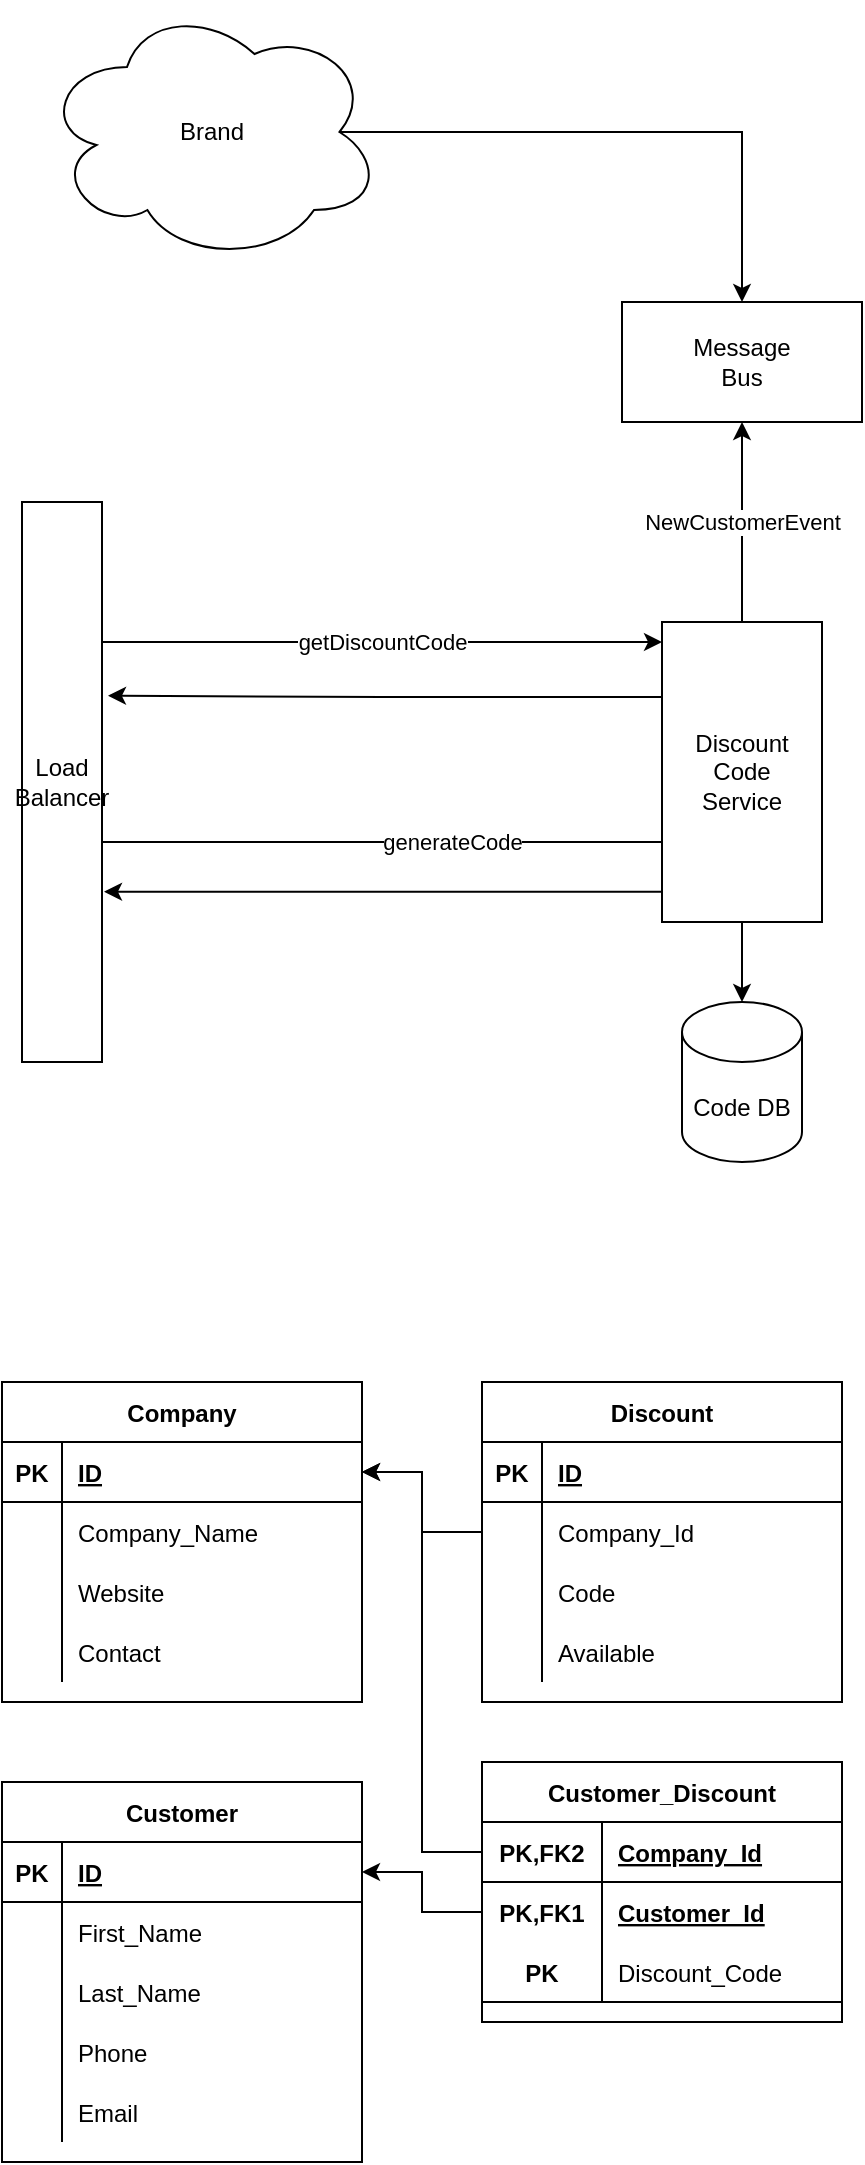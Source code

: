<mxfile version="14.5.3" type="github">
  <diagram id="on9RgaRHBnsYt52KYIE1" name="Page-1">
    <mxGraphModel dx="1426" dy="831" grid="1" gridSize="10" guides="1" tooltips="1" connect="1" arrows="1" fold="1" page="1" pageScale="1" pageWidth="850" pageHeight="1100" math="0" shadow="0">
      <root>
        <mxCell id="0" />
        <mxCell id="1" parent="0" />
        <mxCell id="MnaCelWY265gwa61CZzA-89" value="generateCode" style="edgeStyle=orthogonalEdgeStyle;rounded=0;orthogonalLoop=1;jettySize=auto;html=1;entryX=0.125;entryY=0.333;entryDx=0;entryDy=0;entryPerimeter=0;" parent="1" source="MnaCelWY265gwa61CZzA-1" target="MnaCelWY265gwa61CZzA-2" edge="1">
          <mxGeometry relative="1" as="geometry">
            <mxPoint x="170" y="420" as="targetPoint" />
            <Array as="points">
              <mxPoint x="150" y="450" />
              <mxPoint x="150" y="450" />
            </Array>
          </mxGeometry>
        </mxCell>
        <mxCell id="MnaCelWY265gwa61CZzA-91" value="getDiscountCode" style="edgeStyle=orthogonalEdgeStyle;rounded=0;orthogonalLoop=1;jettySize=auto;html=1;exitX=1;exitY=0.25;exitDx=0;exitDy=0;entryX=0;entryY=0.067;entryDx=0;entryDy=0;entryPerimeter=0;" parent="1" source="MnaCelWY265gwa61CZzA-1" target="MnaCelWY265gwa61CZzA-2" edge="1">
          <mxGeometry relative="1" as="geometry" />
        </mxCell>
        <mxCell id="MnaCelWY265gwa61CZzA-1" value="Load Balancer" style="rounded=0;whiteSpace=wrap;html=1;" parent="1" vertex="1">
          <mxGeometry x="60" y="280" width="40" height="280" as="geometry" />
        </mxCell>
        <mxCell id="MnaCelWY265gwa61CZzA-5" style="edgeStyle=orthogonalEdgeStyle;rounded=0;orthogonalLoop=1;jettySize=auto;html=1;exitX=0.5;exitY=1;exitDx=0;exitDy=0;" parent="1" source="MnaCelWY265gwa61CZzA-2" target="MnaCelWY265gwa61CZzA-4" edge="1">
          <mxGeometry relative="1" as="geometry" />
        </mxCell>
        <mxCell id="MnaCelWY265gwa61CZzA-7" value="" style="edgeStyle=orthogonalEdgeStyle;rounded=0;orthogonalLoop=1;jettySize=auto;html=1;exitX=0;exitY=0.75;exitDx=0;exitDy=0;entryX=1.025;entryY=0.696;entryDx=0;entryDy=0;entryPerimeter=0;" parent="1" source="MnaCelWY265gwa61CZzA-2" target="MnaCelWY265gwa61CZzA-1" edge="1">
          <mxGeometry relative="1" as="geometry">
            <Array as="points">
              <mxPoint x="380" y="475" />
            </Array>
          </mxGeometry>
        </mxCell>
        <mxCell id="MnaCelWY265gwa61CZzA-92" value="" style="edgeStyle=orthogonalEdgeStyle;rounded=0;orthogonalLoop=1;jettySize=auto;html=1;exitX=0;exitY=0.25;exitDx=0;exitDy=0;entryX=1.075;entryY=0.346;entryDx=0;entryDy=0;entryPerimeter=0;" parent="1" source="MnaCelWY265gwa61CZzA-2" target="MnaCelWY265gwa61CZzA-1" edge="1">
          <mxGeometry relative="1" as="geometry" />
        </mxCell>
        <mxCell id="MnaCelWY265gwa61CZzA-93" value="NewCustomerEvent" style="edgeStyle=orthogonalEdgeStyle;rounded=0;orthogonalLoop=1;jettySize=auto;html=1;exitX=0.5;exitY=0;exitDx=0;exitDy=0;entryX=0.5;entryY=1;entryDx=0;entryDy=0;" parent="1" source="MnaCelWY265gwa61CZzA-2" target="MnaCelWY265gwa61CZzA-11" edge="1">
          <mxGeometry relative="1" as="geometry" />
        </mxCell>
        <mxCell id="MnaCelWY265gwa61CZzA-2" value="&lt;div&gt;Discount&lt;/div&gt;&lt;div&gt;Code&lt;/div&gt;&lt;div&gt;Service&lt;/div&gt;" style="rounded=0;whiteSpace=wrap;html=1;" parent="1" vertex="1">
          <mxGeometry x="380" y="340" width="80" height="150" as="geometry" />
        </mxCell>
        <mxCell id="MnaCelWY265gwa61CZzA-4" value="Code DB" style="shape=cylinder3;whiteSpace=wrap;html=1;boundedLbl=1;backgroundOutline=1;size=15;" parent="1" vertex="1">
          <mxGeometry x="390" y="530" width="60" height="80" as="geometry" />
        </mxCell>
        <mxCell id="MnaCelWY265gwa61CZzA-11" value="&lt;div&gt;Message&lt;/div&gt;&lt;div&gt;Bus&lt;/div&gt;" style="rounded=0;whiteSpace=wrap;html=1;" parent="1" vertex="1">
          <mxGeometry x="360" y="180" width="120" height="60" as="geometry" />
        </mxCell>
        <mxCell id="MnaCelWY265gwa61CZzA-12" value="Company" style="shape=table;startSize=30;container=1;collapsible=1;childLayout=tableLayout;fixedRows=1;rowLines=0;fontStyle=1;align=center;resizeLast=1;" parent="1" vertex="1">
          <mxGeometry x="50" y="720" width="180" height="160" as="geometry" />
        </mxCell>
        <mxCell id="MnaCelWY265gwa61CZzA-13" value="" style="shape=partialRectangle;collapsible=0;dropTarget=0;pointerEvents=0;fillColor=none;top=0;left=0;bottom=1;right=0;points=[[0,0.5],[1,0.5]];portConstraint=eastwest;" parent="MnaCelWY265gwa61CZzA-12" vertex="1">
          <mxGeometry y="30" width="180" height="30" as="geometry" />
        </mxCell>
        <mxCell id="MnaCelWY265gwa61CZzA-14" value="PK" style="shape=partialRectangle;connectable=0;fillColor=none;top=0;left=0;bottom=0;right=0;fontStyle=1;overflow=hidden;" parent="MnaCelWY265gwa61CZzA-13" vertex="1">
          <mxGeometry width="30" height="30" as="geometry" />
        </mxCell>
        <mxCell id="MnaCelWY265gwa61CZzA-15" value="ID" style="shape=partialRectangle;connectable=0;fillColor=none;top=0;left=0;bottom=0;right=0;align=left;spacingLeft=6;fontStyle=5;overflow=hidden;" parent="MnaCelWY265gwa61CZzA-13" vertex="1">
          <mxGeometry x="30" width="150" height="30" as="geometry" />
        </mxCell>
        <mxCell id="MnaCelWY265gwa61CZzA-16" value="" style="shape=partialRectangle;collapsible=0;dropTarget=0;pointerEvents=0;fillColor=none;top=0;left=0;bottom=0;right=0;points=[[0,0.5],[1,0.5]];portConstraint=eastwest;" parent="MnaCelWY265gwa61CZzA-12" vertex="1">
          <mxGeometry y="60" width="180" height="30" as="geometry" />
        </mxCell>
        <mxCell id="MnaCelWY265gwa61CZzA-17" value="" style="shape=partialRectangle;connectable=0;fillColor=none;top=0;left=0;bottom=0;right=0;editable=1;overflow=hidden;" parent="MnaCelWY265gwa61CZzA-16" vertex="1">
          <mxGeometry width="30" height="30" as="geometry" />
        </mxCell>
        <mxCell id="MnaCelWY265gwa61CZzA-18" value="Company_Name" style="shape=partialRectangle;connectable=0;fillColor=none;top=0;left=0;bottom=0;right=0;align=left;spacingLeft=6;overflow=hidden;" parent="MnaCelWY265gwa61CZzA-16" vertex="1">
          <mxGeometry x="30" width="150" height="30" as="geometry" />
        </mxCell>
        <mxCell id="MnaCelWY265gwa61CZzA-19" value="" style="shape=partialRectangle;collapsible=0;dropTarget=0;pointerEvents=0;fillColor=none;top=0;left=0;bottom=0;right=0;points=[[0,0.5],[1,0.5]];portConstraint=eastwest;" parent="MnaCelWY265gwa61CZzA-12" vertex="1">
          <mxGeometry y="90" width="180" height="30" as="geometry" />
        </mxCell>
        <mxCell id="MnaCelWY265gwa61CZzA-20" value="" style="shape=partialRectangle;connectable=0;fillColor=none;top=0;left=0;bottom=0;right=0;editable=1;overflow=hidden;" parent="MnaCelWY265gwa61CZzA-19" vertex="1">
          <mxGeometry width="30" height="30" as="geometry" />
        </mxCell>
        <mxCell id="MnaCelWY265gwa61CZzA-21" value="Website" style="shape=partialRectangle;connectable=0;fillColor=none;top=0;left=0;bottom=0;right=0;align=left;spacingLeft=6;overflow=hidden;" parent="MnaCelWY265gwa61CZzA-19" vertex="1">
          <mxGeometry x="30" width="150" height="30" as="geometry" />
        </mxCell>
        <mxCell id="MnaCelWY265gwa61CZzA-22" value="" style="shape=partialRectangle;collapsible=0;dropTarget=0;pointerEvents=0;fillColor=none;top=0;left=0;bottom=0;right=0;points=[[0,0.5],[1,0.5]];portConstraint=eastwest;" parent="MnaCelWY265gwa61CZzA-12" vertex="1">
          <mxGeometry y="120" width="180" height="30" as="geometry" />
        </mxCell>
        <mxCell id="MnaCelWY265gwa61CZzA-23" value="" style="shape=partialRectangle;connectable=0;fillColor=none;top=0;left=0;bottom=0;right=0;editable=1;overflow=hidden;" parent="MnaCelWY265gwa61CZzA-22" vertex="1">
          <mxGeometry width="30" height="30" as="geometry" />
        </mxCell>
        <mxCell id="MnaCelWY265gwa61CZzA-24" value="Contact" style="shape=partialRectangle;connectable=0;fillColor=none;top=0;left=0;bottom=0;right=0;align=left;spacingLeft=6;overflow=hidden;" parent="MnaCelWY265gwa61CZzA-22" vertex="1">
          <mxGeometry x="30" width="150" height="30" as="geometry" />
        </mxCell>
        <mxCell id="MnaCelWY265gwa61CZzA-25" value="Discount" style="shape=table;startSize=30;container=1;collapsible=1;childLayout=tableLayout;fixedRows=1;rowLines=0;fontStyle=1;align=center;resizeLast=1;" parent="1" vertex="1">
          <mxGeometry x="290" y="720" width="180" height="160" as="geometry" />
        </mxCell>
        <mxCell id="MnaCelWY265gwa61CZzA-26" value="" style="shape=partialRectangle;collapsible=0;dropTarget=0;pointerEvents=0;fillColor=none;top=0;left=0;bottom=1;right=0;points=[[0,0.5],[1,0.5]];portConstraint=eastwest;" parent="MnaCelWY265gwa61CZzA-25" vertex="1">
          <mxGeometry y="30" width="180" height="30" as="geometry" />
        </mxCell>
        <mxCell id="MnaCelWY265gwa61CZzA-27" value="PK" style="shape=partialRectangle;connectable=0;fillColor=none;top=0;left=0;bottom=0;right=0;fontStyle=1;overflow=hidden;" parent="MnaCelWY265gwa61CZzA-26" vertex="1">
          <mxGeometry width="30" height="30" as="geometry" />
        </mxCell>
        <mxCell id="MnaCelWY265gwa61CZzA-28" value="ID" style="shape=partialRectangle;connectable=0;fillColor=none;top=0;left=0;bottom=0;right=0;align=left;spacingLeft=6;fontStyle=5;overflow=hidden;" parent="MnaCelWY265gwa61CZzA-26" vertex="1">
          <mxGeometry x="30" width="150" height="30" as="geometry" />
        </mxCell>
        <mxCell id="MnaCelWY265gwa61CZzA-38" value="" style="shape=partialRectangle;collapsible=0;dropTarget=0;pointerEvents=0;fillColor=none;top=0;left=0;bottom=0;right=0;points=[[0,0.5],[1,0.5]];portConstraint=eastwest;" parent="MnaCelWY265gwa61CZzA-25" vertex="1">
          <mxGeometry y="60" width="180" height="30" as="geometry" />
        </mxCell>
        <mxCell id="MnaCelWY265gwa61CZzA-39" value="" style="shape=partialRectangle;connectable=0;fillColor=none;top=0;left=0;bottom=0;right=0;editable=1;overflow=hidden;" parent="MnaCelWY265gwa61CZzA-38" vertex="1">
          <mxGeometry width="30" height="30" as="geometry" />
        </mxCell>
        <mxCell id="MnaCelWY265gwa61CZzA-40" value="Company_Id" style="shape=partialRectangle;connectable=0;fillColor=none;top=0;left=0;bottom=0;right=0;align=left;spacingLeft=6;overflow=hidden;" parent="MnaCelWY265gwa61CZzA-38" vertex="1">
          <mxGeometry x="30" width="150" height="30" as="geometry" />
        </mxCell>
        <mxCell id="MnaCelWY265gwa61CZzA-29" value="" style="shape=partialRectangle;collapsible=0;dropTarget=0;pointerEvents=0;fillColor=none;top=0;left=0;bottom=0;right=0;points=[[0,0.5],[1,0.5]];portConstraint=eastwest;" parent="MnaCelWY265gwa61CZzA-25" vertex="1">
          <mxGeometry y="90" width="180" height="30" as="geometry" />
        </mxCell>
        <mxCell id="MnaCelWY265gwa61CZzA-30" value="" style="shape=partialRectangle;connectable=0;fillColor=none;top=0;left=0;bottom=0;right=0;editable=1;overflow=hidden;" parent="MnaCelWY265gwa61CZzA-29" vertex="1">
          <mxGeometry width="30" height="30" as="geometry" />
        </mxCell>
        <mxCell id="MnaCelWY265gwa61CZzA-31" value="Code" style="shape=partialRectangle;connectable=0;fillColor=none;top=0;left=0;bottom=0;right=0;align=left;spacingLeft=6;overflow=hidden;" parent="MnaCelWY265gwa61CZzA-29" vertex="1">
          <mxGeometry x="30" width="150" height="30" as="geometry" />
        </mxCell>
        <mxCell id="MnaCelWY265gwa61CZzA-32" value="" style="shape=partialRectangle;collapsible=0;dropTarget=0;pointerEvents=0;fillColor=none;top=0;left=0;bottom=0;right=0;points=[[0,0.5],[1,0.5]];portConstraint=eastwest;" parent="MnaCelWY265gwa61CZzA-25" vertex="1">
          <mxGeometry y="120" width="180" height="30" as="geometry" />
        </mxCell>
        <mxCell id="MnaCelWY265gwa61CZzA-33" value="" style="shape=partialRectangle;connectable=0;fillColor=none;top=0;left=0;bottom=0;right=0;editable=1;overflow=hidden;" parent="MnaCelWY265gwa61CZzA-32" vertex="1">
          <mxGeometry width="30" height="30" as="geometry" />
        </mxCell>
        <mxCell id="MnaCelWY265gwa61CZzA-34" value="Available" style="shape=partialRectangle;connectable=0;fillColor=none;top=0;left=0;bottom=0;right=0;align=left;spacingLeft=6;overflow=hidden;" parent="MnaCelWY265gwa61CZzA-32" vertex="1">
          <mxGeometry x="30" width="150" height="30" as="geometry" />
        </mxCell>
        <mxCell id="MnaCelWY265gwa61CZzA-55" style="edgeStyle=orthogonalEdgeStyle;rounded=0;orthogonalLoop=1;jettySize=auto;html=1;entryX=1;entryY=0.5;entryDx=0;entryDy=0;" parent="1" source="MnaCelWY265gwa61CZzA-38" target="MnaCelWY265gwa61CZzA-13" edge="1">
          <mxGeometry relative="1" as="geometry" />
        </mxCell>
        <mxCell id="MnaCelWY265gwa61CZzA-56" value="Customer" style="shape=table;startSize=30;container=1;collapsible=1;childLayout=tableLayout;fixedRows=1;rowLines=0;fontStyle=1;align=center;resizeLast=1;" parent="1" vertex="1">
          <mxGeometry x="50" y="920" width="180" height="190" as="geometry" />
        </mxCell>
        <mxCell id="MnaCelWY265gwa61CZzA-57" value="" style="shape=partialRectangle;collapsible=0;dropTarget=0;pointerEvents=0;fillColor=none;top=0;left=0;bottom=1;right=0;points=[[0,0.5],[1,0.5]];portConstraint=eastwest;" parent="MnaCelWY265gwa61CZzA-56" vertex="1">
          <mxGeometry y="30" width="180" height="30" as="geometry" />
        </mxCell>
        <mxCell id="MnaCelWY265gwa61CZzA-58" value="PK" style="shape=partialRectangle;connectable=0;fillColor=none;top=0;left=0;bottom=0;right=0;fontStyle=1;overflow=hidden;" parent="MnaCelWY265gwa61CZzA-57" vertex="1">
          <mxGeometry width="30" height="30" as="geometry" />
        </mxCell>
        <mxCell id="MnaCelWY265gwa61CZzA-59" value="ID" style="shape=partialRectangle;connectable=0;fillColor=none;top=0;left=0;bottom=0;right=0;align=left;spacingLeft=6;fontStyle=5;overflow=hidden;" parent="MnaCelWY265gwa61CZzA-57" vertex="1">
          <mxGeometry x="30" width="150" height="30" as="geometry" />
        </mxCell>
        <mxCell id="MnaCelWY265gwa61CZzA-60" value="" style="shape=partialRectangle;collapsible=0;dropTarget=0;pointerEvents=0;fillColor=none;top=0;left=0;bottom=0;right=0;points=[[0,0.5],[1,0.5]];portConstraint=eastwest;" parent="MnaCelWY265gwa61CZzA-56" vertex="1">
          <mxGeometry y="60" width="180" height="30" as="geometry" />
        </mxCell>
        <mxCell id="MnaCelWY265gwa61CZzA-61" value="" style="shape=partialRectangle;connectable=0;fillColor=none;top=0;left=0;bottom=0;right=0;editable=1;overflow=hidden;" parent="MnaCelWY265gwa61CZzA-60" vertex="1">
          <mxGeometry width="30" height="30" as="geometry" />
        </mxCell>
        <mxCell id="MnaCelWY265gwa61CZzA-62" value="First_Name" style="shape=partialRectangle;connectable=0;fillColor=none;top=0;left=0;bottom=0;right=0;align=left;spacingLeft=6;overflow=hidden;" parent="MnaCelWY265gwa61CZzA-60" vertex="1">
          <mxGeometry x="30" width="150" height="30" as="geometry" />
        </mxCell>
        <mxCell id="MnaCelWY265gwa61CZzA-63" value="" style="shape=partialRectangle;collapsible=0;dropTarget=0;pointerEvents=0;fillColor=none;top=0;left=0;bottom=0;right=0;points=[[0,0.5],[1,0.5]];portConstraint=eastwest;" parent="MnaCelWY265gwa61CZzA-56" vertex="1">
          <mxGeometry y="90" width="180" height="30" as="geometry" />
        </mxCell>
        <mxCell id="MnaCelWY265gwa61CZzA-64" value="" style="shape=partialRectangle;connectable=0;fillColor=none;top=0;left=0;bottom=0;right=0;editable=1;overflow=hidden;" parent="MnaCelWY265gwa61CZzA-63" vertex="1">
          <mxGeometry width="30" height="30" as="geometry" />
        </mxCell>
        <mxCell id="MnaCelWY265gwa61CZzA-65" value="Last_Name" style="shape=partialRectangle;connectable=0;fillColor=none;top=0;left=0;bottom=0;right=0;align=left;spacingLeft=6;overflow=hidden;" parent="MnaCelWY265gwa61CZzA-63" vertex="1">
          <mxGeometry x="30" width="150" height="30" as="geometry" />
        </mxCell>
        <mxCell id="MnaCelWY265gwa61CZzA-66" value="" style="shape=partialRectangle;collapsible=0;dropTarget=0;pointerEvents=0;fillColor=none;top=0;left=0;bottom=0;right=0;points=[[0,0.5],[1,0.5]];portConstraint=eastwest;" parent="MnaCelWY265gwa61CZzA-56" vertex="1">
          <mxGeometry y="120" width="180" height="30" as="geometry" />
        </mxCell>
        <mxCell id="MnaCelWY265gwa61CZzA-67" value="" style="shape=partialRectangle;connectable=0;fillColor=none;top=0;left=0;bottom=0;right=0;editable=1;overflow=hidden;" parent="MnaCelWY265gwa61CZzA-66" vertex="1">
          <mxGeometry width="30" height="30" as="geometry" />
        </mxCell>
        <mxCell id="MnaCelWY265gwa61CZzA-68" value="Phone" style="shape=partialRectangle;connectable=0;fillColor=none;top=0;left=0;bottom=0;right=0;align=left;spacingLeft=6;overflow=hidden;" parent="MnaCelWY265gwa61CZzA-66" vertex="1">
          <mxGeometry x="30" width="150" height="30" as="geometry" />
        </mxCell>
        <mxCell id="MnaCelWY265gwa61CZzA-70" value="" style="shape=partialRectangle;collapsible=0;dropTarget=0;pointerEvents=0;fillColor=none;top=0;left=0;bottom=0;right=0;points=[[0,0.5],[1,0.5]];portConstraint=eastwest;" parent="MnaCelWY265gwa61CZzA-56" vertex="1">
          <mxGeometry y="150" width="180" height="30" as="geometry" />
        </mxCell>
        <mxCell id="MnaCelWY265gwa61CZzA-71" value="" style="shape=partialRectangle;connectable=0;fillColor=none;top=0;left=0;bottom=0;right=0;editable=1;overflow=hidden;" parent="MnaCelWY265gwa61CZzA-70" vertex="1">
          <mxGeometry width="30" height="30" as="geometry" />
        </mxCell>
        <mxCell id="MnaCelWY265gwa61CZzA-72" value="Email" style="shape=partialRectangle;connectable=0;fillColor=none;top=0;left=0;bottom=0;right=0;align=left;spacingLeft=6;overflow=hidden;" parent="MnaCelWY265gwa61CZzA-70" vertex="1">
          <mxGeometry x="30" width="150" height="30" as="geometry" />
        </mxCell>
        <mxCell id="MnaCelWY265gwa61CZzA-73" value="Customer_Discount" style="shape=table;startSize=30;container=1;collapsible=1;childLayout=tableLayout;fixedRows=1;rowLines=0;fontStyle=1;align=center;resizeLast=1;" parent="1" vertex="1">
          <mxGeometry x="290" y="910" width="180" height="130" as="geometry" />
        </mxCell>
        <mxCell id="MnaCelWY265gwa61CZzA-77" value="" style="shape=partialRectangle;collapsible=0;dropTarget=0;pointerEvents=0;fillColor=none;top=0;left=0;bottom=1;right=0;points=[[0,0.5],[1,0.5]];portConstraint=eastwest;" parent="MnaCelWY265gwa61CZzA-73" vertex="1">
          <mxGeometry y="30" width="180" height="30" as="geometry" />
        </mxCell>
        <mxCell id="MnaCelWY265gwa61CZzA-78" value="PK,FK2" style="shape=partialRectangle;connectable=0;fillColor=none;top=0;left=0;bottom=0;right=0;fontStyle=1;overflow=hidden;" parent="MnaCelWY265gwa61CZzA-77" vertex="1">
          <mxGeometry width="60" height="30" as="geometry" />
        </mxCell>
        <mxCell id="MnaCelWY265gwa61CZzA-79" value="Company_Id" style="shape=partialRectangle;connectable=0;fillColor=none;top=0;left=0;bottom=0;right=0;align=left;spacingLeft=6;fontStyle=5;overflow=hidden;" parent="MnaCelWY265gwa61CZzA-77" vertex="1">
          <mxGeometry x="60" width="120" height="30" as="geometry" />
        </mxCell>
        <mxCell id="MnaCelWY265gwa61CZzA-74" value="" style="shape=partialRectangle;collapsible=0;dropTarget=0;pointerEvents=0;fillColor=none;top=0;left=0;bottom=0;right=0;points=[[0,0.5],[1,0.5]];portConstraint=eastwest;" parent="MnaCelWY265gwa61CZzA-73" vertex="1">
          <mxGeometry y="60" width="180" height="30" as="geometry" />
        </mxCell>
        <mxCell id="MnaCelWY265gwa61CZzA-75" value="PK,FK1" style="shape=partialRectangle;connectable=0;fillColor=none;top=0;left=0;bottom=0;right=0;fontStyle=1;overflow=hidden;" parent="MnaCelWY265gwa61CZzA-74" vertex="1">
          <mxGeometry width="60" height="30" as="geometry" />
        </mxCell>
        <mxCell id="MnaCelWY265gwa61CZzA-76" value="Customer_Id" style="shape=partialRectangle;connectable=0;fillColor=none;top=0;left=0;bottom=0;right=0;align=left;spacingLeft=6;fontStyle=5;overflow=hidden;" parent="MnaCelWY265gwa61CZzA-74" vertex="1">
          <mxGeometry x="60" width="120" height="30" as="geometry" />
        </mxCell>
        <mxCell id="lDi0ifnxilAaiKCshsJp-2" value="" style="shape=partialRectangle;collapsible=0;dropTarget=0;pointerEvents=0;fillColor=none;top=0;left=0;bottom=1;right=0;points=[[0,0.5],[1,0.5]];portConstraint=eastwest;" vertex="1" parent="MnaCelWY265gwa61CZzA-73">
          <mxGeometry y="90" width="180" height="30" as="geometry" />
        </mxCell>
        <mxCell id="lDi0ifnxilAaiKCshsJp-3" value="PK" style="shape=partialRectangle;connectable=0;fillColor=none;top=0;left=0;bottom=0;right=0;fontStyle=1;overflow=hidden;" vertex="1" parent="lDi0ifnxilAaiKCshsJp-2">
          <mxGeometry width="60" height="30" as="geometry" />
        </mxCell>
        <mxCell id="lDi0ifnxilAaiKCshsJp-4" value="Discount_Code" style="shape=partialRectangle;connectable=0;fillColor=none;top=0;left=0;bottom=0;right=0;align=left;spacingLeft=6;fontStyle=0;overflow=hidden;" vertex="1" parent="lDi0ifnxilAaiKCshsJp-2">
          <mxGeometry x="60" width="120" height="30" as="geometry" />
        </mxCell>
        <mxCell id="MnaCelWY265gwa61CZzA-86" style="edgeStyle=orthogonalEdgeStyle;rounded=0;orthogonalLoop=1;jettySize=auto;html=1;exitX=0;exitY=0.5;exitDx=0;exitDy=0;entryX=1;entryY=0.5;entryDx=0;entryDy=0;" parent="1" source="MnaCelWY265gwa61CZzA-74" target="MnaCelWY265gwa61CZzA-57" edge="1">
          <mxGeometry relative="1" as="geometry" />
        </mxCell>
        <mxCell id="MnaCelWY265gwa61CZzA-95" style="edgeStyle=orthogonalEdgeStyle;rounded=0;orthogonalLoop=1;jettySize=auto;html=1;exitX=0.875;exitY=0.5;exitDx=0;exitDy=0;exitPerimeter=0;entryX=0.5;entryY=0;entryDx=0;entryDy=0;" parent="1" source="MnaCelWY265gwa61CZzA-94" target="MnaCelWY265gwa61CZzA-11" edge="1">
          <mxGeometry relative="1" as="geometry" />
        </mxCell>
        <mxCell id="MnaCelWY265gwa61CZzA-94" value="Brand" style="ellipse;shape=cloud;whiteSpace=wrap;html=1;" parent="1" vertex="1">
          <mxGeometry x="70" y="30" width="170" height="130" as="geometry" />
        </mxCell>
        <mxCell id="lDi0ifnxilAaiKCshsJp-5" style="edgeStyle=orthogonalEdgeStyle;rounded=0;orthogonalLoop=1;jettySize=auto;html=1;exitX=0;exitY=0.5;exitDx=0;exitDy=0;entryX=1;entryY=0.5;entryDx=0;entryDy=0;" edge="1" parent="1" source="MnaCelWY265gwa61CZzA-77" target="MnaCelWY265gwa61CZzA-13">
          <mxGeometry relative="1" as="geometry" />
        </mxCell>
      </root>
    </mxGraphModel>
  </diagram>
</mxfile>
